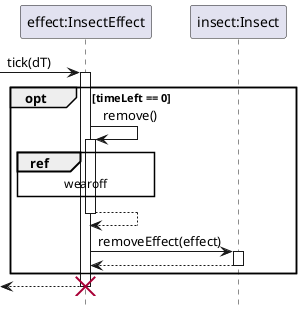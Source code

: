 @startuml InsectEffect/effect-wearoff
hide footbox

participant "effect:InsectEffect" as effect
participant "insect:Insect" as insect

'TODO abstract osztály de nem abstract metódus?
' kin hívjuk meg a remove()-ot?

 -> effect : tick(dT)
activate effect

opt timeLeft == 0

    effect -> effect : remove()
    activate effect
    ref over effect
        wearoff
    end ref
    return

    effect -> insect : removeEffect(effect)
    activate insect

    return
end

<-- effect
destroy effect

@enduml